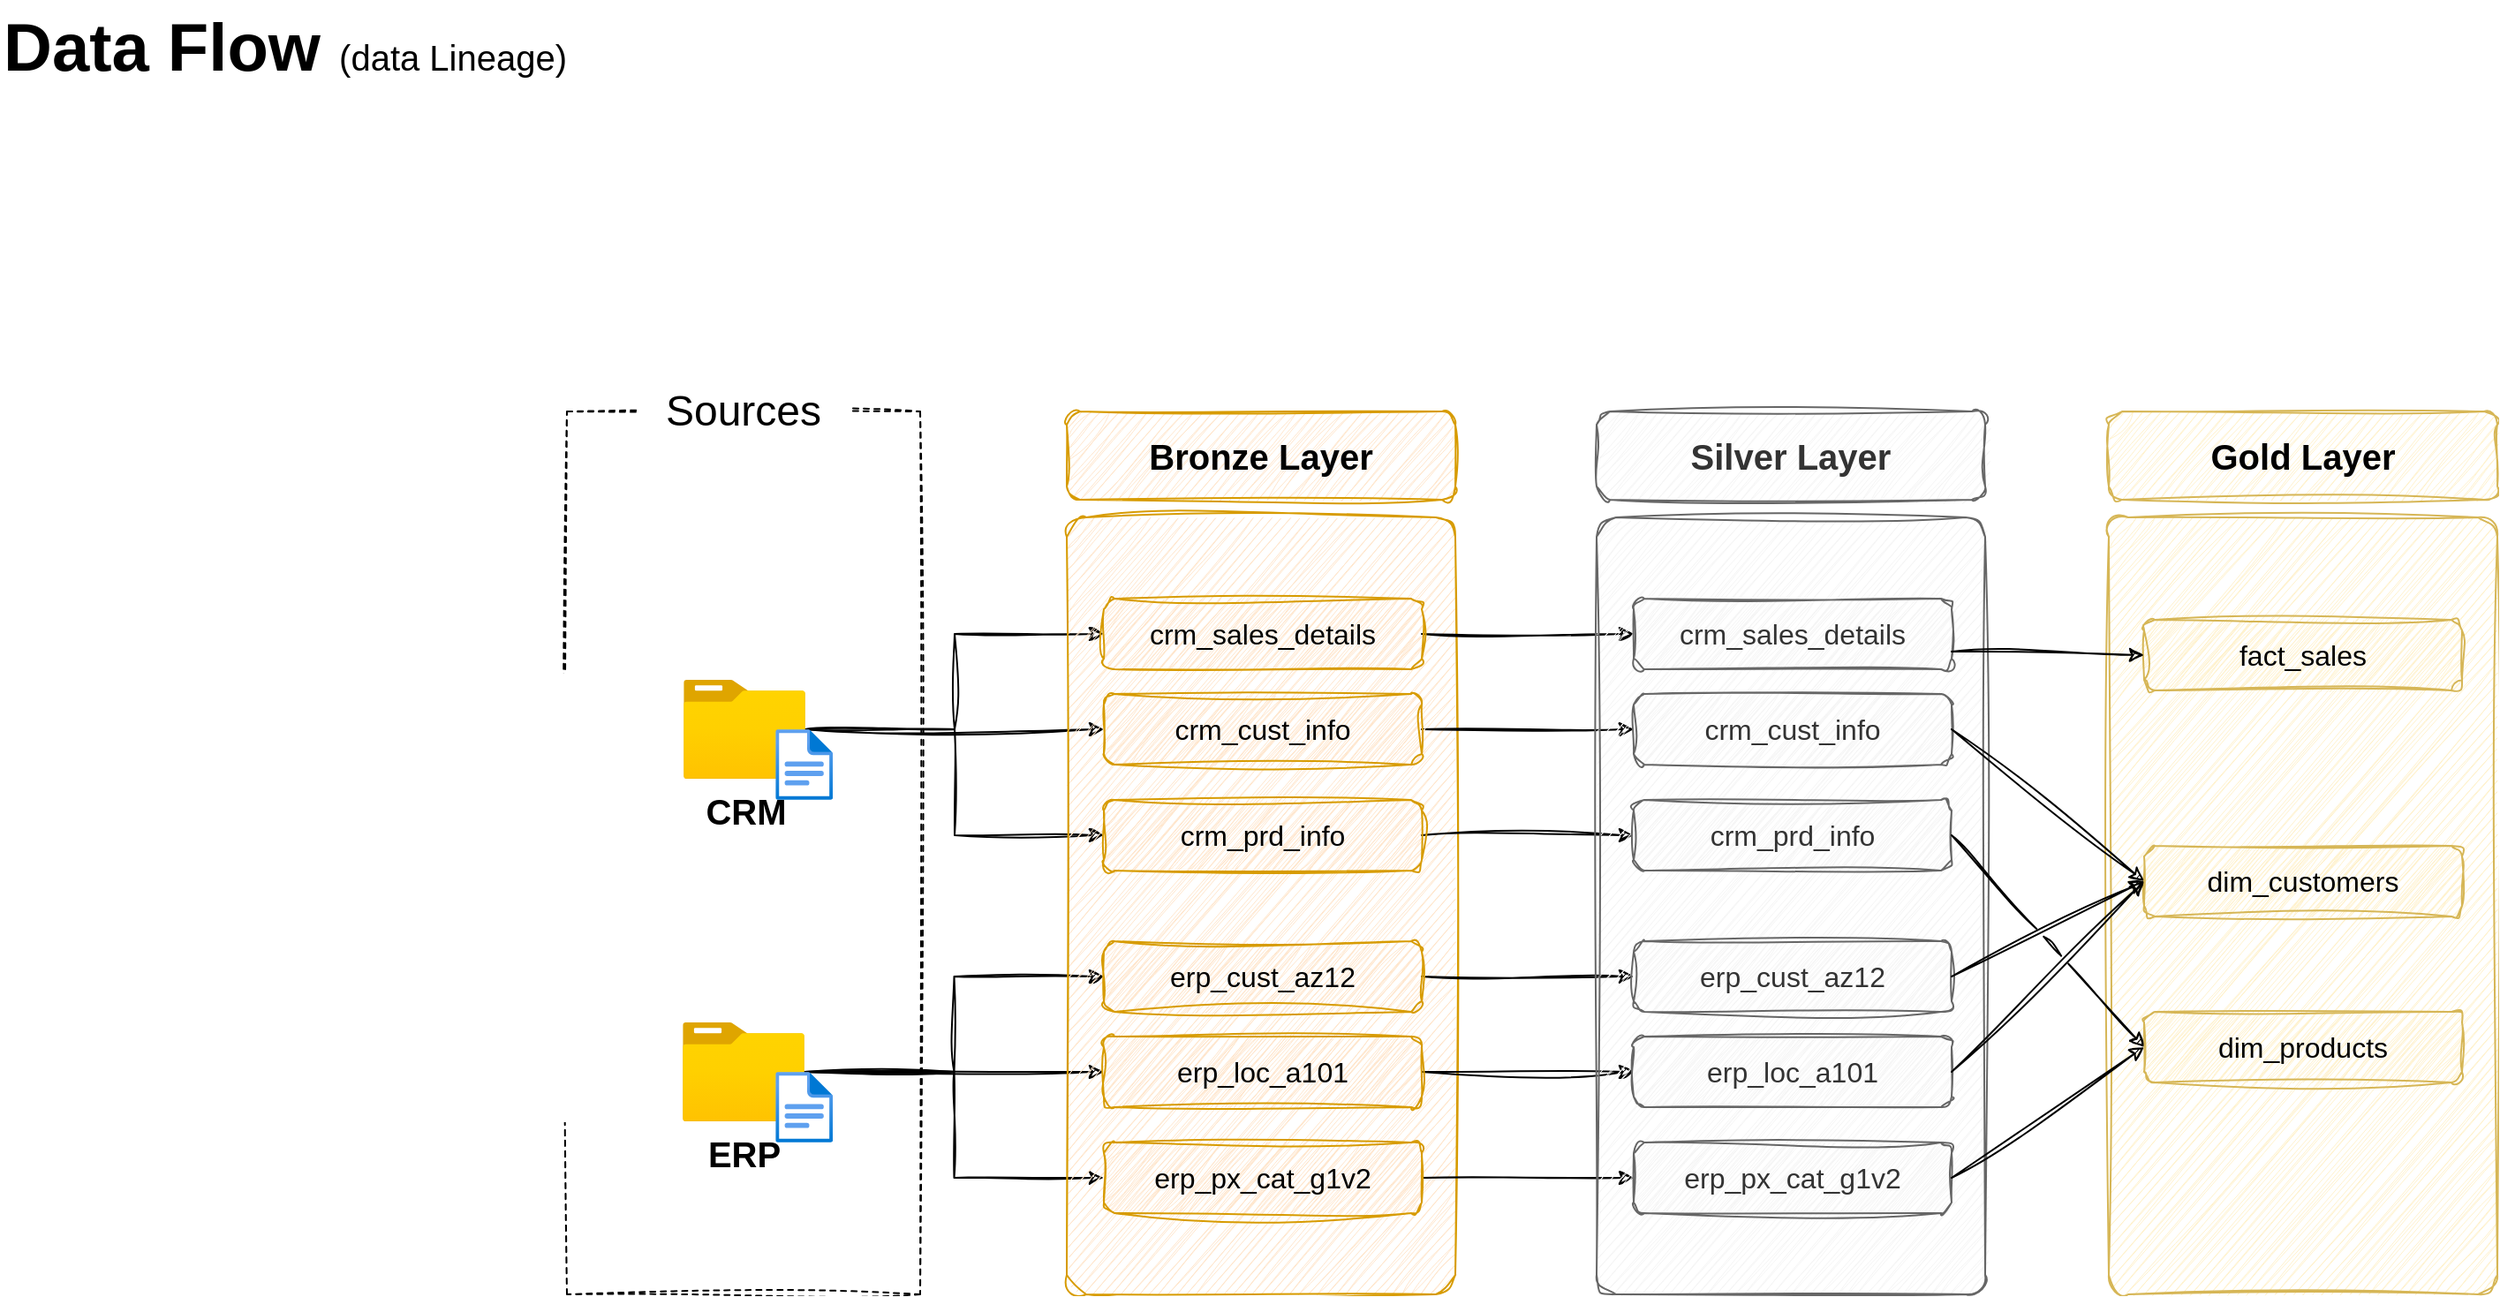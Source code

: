 <mxfile version="26.0.3">
  <diagram name="Data Flow" id="qsl-yLtg4liw6EHXuBID">
    <mxGraphModel dx="1434" dy="785" grid="1" gridSize="10" guides="1" tooltips="1" connect="1" arrows="1" fold="1" page="1" pageScale="1" pageWidth="1920" pageHeight="1200" math="0" shadow="0">
      <root>
        <mxCell id="PmAsDYt7ePFWswJWPdAt-0" />
        <mxCell id="PmAsDYt7ePFWswJWPdAt-1" parent="PmAsDYt7ePFWswJWPdAt-0" />
        <mxCell id="N5Wro9hiEPlnRRx0mENQ-124" value="&lt;font style=&quot;&quot;&gt;&lt;b&gt;Data Flow &lt;/b&gt;&lt;font style=&quot;font-size: 20px;&quot;&gt;(data Lineage)&lt;/font&gt;&lt;br style=&quot;font-size: 38px;&quot;&gt;&lt;/font&gt;" style="text;html=1;strokeColor=none;fillColor=none;align=left;verticalAlign=middle;whiteSpace=wrap;rounded=0;fontSize=38;fontFamily=Helvetica;sketch=1;curveFitting=1;jiggle=2;" parent="PmAsDYt7ePFWswJWPdAt-1" vertex="1">
          <mxGeometry x="69" y="47" width="396" height="54" as="geometry" />
        </mxCell>
        <mxCell id="n8bJTZ1ovyGtcUzWuUE2-2" value="" style="rounded=0;whiteSpace=wrap;html=1;fillColor=none;dashed=1;sketch=1;curveFitting=1;jiggle=2;" parent="PmAsDYt7ePFWswJWPdAt-1" vertex="1">
          <mxGeometry x="390" y="280" width="200" height="500" as="geometry" />
        </mxCell>
        <mxCell id="n8bJTZ1ovyGtcUzWuUE2-3" value="&lt;font style=&quot;font-size: 24px;&quot;&gt;Sources&lt;/font&gt;" style="rounded=1;whiteSpace=wrap;html=1;strokeColor=none;sketch=1;curveFitting=1;jiggle=2;" parent="PmAsDYt7ePFWswJWPdAt-1" vertex="1">
          <mxGeometry x="430" y="260" width="120" height="40" as="geometry" />
        </mxCell>
        <mxCell id="D8R9sGTT4eO_Y8YIvJOX-3" style="edgeStyle=orthogonalEdgeStyle;rounded=0;orthogonalLoop=1;jettySize=auto;html=1;entryX=0;entryY=0.5;entryDx=0;entryDy=0;sketch=1;curveFitting=1;jiggle=2;" parent="PmAsDYt7ePFWswJWPdAt-1" source="4ZKNdrfmacIxx5nxEuMF-0" target="hnOc7kBfibrwKYlpnwC0-0" edge="1">
          <mxGeometry relative="1" as="geometry" />
        </mxCell>
        <mxCell id="D8R9sGTT4eO_Y8YIvJOX-4" style="edgeStyle=orthogonalEdgeStyle;rounded=0;orthogonalLoop=1;jettySize=auto;html=1;entryX=0;entryY=0.5;entryDx=0;entryDy=0;sketch=1;curveFitting=1;jiggle=2;" parent="PmAsDYt7ePFWswJWPdAt-1" source="4ZKNdrfmacIxx5nxEuMF-0" target="5szykNnx05lKGsdo6Biz-0" edge="1">
          <mxGeometry relative="1" as="geometry" />
        </mxCell>
        <mxCell id="D8R9sGTT4eO_Y8YIvJOX-5" style="edgeStyle=orthogonalEdgeStyle;rounded=0;orthogonalLoop=1;jettySize=auto;html=1;entryX=0;entryY=0.5;entryDx=0;entryDy=0;sketch=1;curveFitting=1;jiggle=2;" parent="PmAsDYt7ePFWswJWPdAt-1" source="4ZKNdrfmacIxx5nxEuMF-0" target="hnOc7kBfibrwKYlpnwC0-1" edge="1">
          <mxGeometry relative="1" as="geometry" />
        </mxCell>
        <mxCell id="4ZKNdrfmacIxx5nxEuMF-0" value="&lt;font style=&quot;font-size: 20px;&quot;&gt;&lt;b&gt;CRM&lt;/b&gt;&lt;/font&gt;" style="image;aspect=fixed;html=1;points=[];align=center;fontSize=12;image=img/lib/azure2/general/Folder_Blank.svg;sketch=1;curveFitting=1;jiggle=2;" parent="PmAsDYt7ePFWswJWPdAt-1" vertex="1">
          <mxGeometry x="456" y="432" width="69" height="56.0" as="geometry" />
        </mxCell>
        <mxCell id="-fXMBUoAsH7tqhl6yJGk-2" style="edgeStyle=orthogonalEdgeStyle;rounded=0;orthogonalLoop=1;jettySize=auto;html=1;entryX=0;entryY=0.5;entryDx=0;entryDy=0;sketch=1;curveFitting=1;jiggle=2;" parent="PmAsDYt7ePFWswJWPdAt-1" source="4ZKNdrfmacIxx5nxEuMF-4" target="D8R9sGTT4eO_Y8YIvJOX-8" edge="1">
          <mxGeometry relative="1" as="geometry" />
        </mxCell>
        <mxCell id="-fXMBUoAsH7tqhl6yJGk-3" style="edgeStyle=orthogonalEdgeStyle;rounded=0;orthogonalLoop=1;jettySize=auto;html=1;entryX=0;entryY=0.5;entryDx=0;entryDy=0;sketch=1;curveFitting=1;jiggle=2;" parent="PmAsDYt7ePFWswJWPdAt-1" source="4ZKNdrfmacIxx5nxEuMF-4" target="D8R9sGTT4eO_Y8YIvJOX-6" edge="1">
          <mxGeometry relative="1" as="geometry" />
        </mxCell>
        <mxCell id="-fXMBUoAsH7tqhl6yJGk-4" style="edgeStyle=orthogonalEdgeStyle;rounded=0;orthogonalLoop=1;jettySize=auto;html=1;sketch=1;curveFitting=1;jiggle=2;" parent="PmAsDYt7ePFWswJWPdAt-1" source="4ZKNdrfmacIxx5nxEuMF-4" target="D8R9sGTT4eO_Y8YIvJOX-7" edge="1">
          <mxGeometry relative="1" as="geometry" />
        </mxCell>
        <mxCell id="4ZKNdrfmacIxx5nxEuMF-4" value="&lt;font style=&quot;font-size: 20px;&quot;&gt;&lt;b&gt;ERP&lt;/b&gt;&lt;/font&gt;" style="image;aspect=fixed;html=1;points=[];align=center;fontSize=12;image=img/lib/azure2/general/Folder_Blank.svg;sketch=1;curveFitting=1;jiggle=2;" parent="PmAsDYt7ePFWswJWPdAt-1" vertex="1">
          <mxGeometry x="455.5" y="626" width="69" height="56.0" as="geometry" />
        </mxCell>
        <mxCell id="4ZKNdrfmacIxx5nxEuMF-5" value="" style="rounded=1;whiteSpace=wrap;html=1;fillColor=#ffe6cc;strokeColor=#d79b00;fillStyle=hatch;arcSize=5;sketch=1;curveFitting=1;jiggle=2;" parent="PmAsDYt7ePFWswJWPdAt-1" vertex="1">
          <mxGeometry x="673" y="340" width="220" height="440" as="geometry" />
        </mxCell>
        <mxCell id="4ZKNdrfmacIxx5nxEuMF-6" value="Bronze Layer" style="rounded=1;whiteSpace=wrap;html=1;fillColor=#ffe6cc;strokeColor=#d79b00;fontSize=20;fontStyle=1;sketch=1;curveFitting=1;jiggle=2;" parent="PmAsDYt7ePFWswJWPdAt-1" vertex="1">
          <mxGeometry x="673" y="280" width="220" height="50" as="geometry" />
        </mxCell>
        <mxCell id="-fXMBUoAsH7tqhl6yJGk-13" style="edgeStyle=orthogonalEdgeStyle;rounded=0;orthogonalLoop=1;jettySize=auto;html=1;entryX=0;entryY=0.5;entryDx=0;entryDy=0;sketch=1;curveFitting=1;jiggle=2;" parent="PmAsDYt7ePFWswJWPdAt-1" source="5szykNnx05lKGsdo6Biz-0" target="-fXMBUoAsH7tqhl6yJGk-7" edge="1">
          <mxGeometry relative="1" as="geometry" />
        </mxCell>
        <mxCell id="5szykNnx05lKGsdo6Biz-0" value="crm_sales_details" style="rounded=1;whiteSpace=wrap;html=1;fillColor=#ffe6cc;strokeColor=#d79b00;fontSize=16;fontStyle=0;sketch=1;curveFitting=1;jiggle=2;" parent="PmAsDYt7ePFWswJWPdAt-1" vertex="1">
          <mxGeometry x="694" y="386" width="180" height="40" as="geometry" />
        </mxCell>
        <mxCell id="-fXMBUoAsH7tqhl6yJGk-14" style="edgeStyle=orthogonalEdgeStyle;rounded=0;orthogonalLoop=1;jettySize=auto;html=1;sketch=1;curveFitting=1;jiggle=2;" parent="PmAsDYt7ePFWswJWPdAt-1" source="hnOc7kBfibrwKYlpnwC0-0" target="-fXMBUoAsH7tqhl6yJGk-8" edge="1">
          <mxGeometry relative="1" as="geometry" />
        </mxCell>
        <mxCell id="hnOc7kBfibrwKYlpnwC0-0" value="crm_cust_info" style="rounded=1;whiteSpace=wrap;html=1;fillColor=#ffe6cc;strokeColor=#d79b00;fontSize=16;fontStyle=0;sketch=1;curveFitting=1;jiggle=2;" parent="PmAsDYt7ePFWswJWPdAt-1" vertex="1">
          <mxGeometry x="694" y="440" width="180" height="40" as="geometry" />
        </mxCell>
        <mxCell id="-fXMBUoAsH7tqhl6yJGk-15" style="edgeStyle=orthogonalEdgeStyle;rounded=0;orthogonalLoop=1;jettySize=auto;html=1;entryX=0;entryY=0.5;entryDx=0;entryDy=0;sketch=1;curveFitting=1;jiggle=2;" parent="PmAsDYt7ePFWswJWPdAt-1" source="hnOc7kBfibrwKYlpnwC0-1" target="-fXMBUoAsH7tqhl6yJGk-9" edge="1">
          <mxGeometry relative="1" as="geometry" />
        </mxCell>
        <mxCell id="hnOc7kBfibrwKYlpnwC0-1" value="crm_prd_info" style="rounded=1;whiteSpace=wrap;html=1;fillColor=#ffe6cc;strokeColor=#d79b00;fontSize=16;fontStyle=0;sketch=1;curveFitting=1;jiggle=2;" parent="PmAsDYt7ePFWswJWPdAt-1" vertex="1">
          <mxGeometry x="694" y="500" width="180" height="40" as="geometry" />
        </mxCell>
        <mxCell id="-fXMBUoAsH7tqhl6yJGk-16" style="edgeStyle=orthogonalEdgeStyle;rounded=0;orthogonalLoop=1;jettySize=auto;html=1;entryX=0;entryY=0.5;entryDx=0;entryDy=0;sketch=1;curveFitting=1;jiggle=2;" parent="PmAsDYt7ePFWswJWPdAt-1" source="D8R9sGTT4eO_Y8YIvJOX-6" target="-fXMBUoAsH7tqhl6yJGk-10" edge="1">
          <mxGeometry relative="1" as="geometry" />
        </mxCell>
        <mxCell id="D8R9sGTT4eO_Y8YIvJOX-6" value="erp_cust_az12" style="rounded=1;whiteSpace=wrap;html=1;fillColor=#ffe6cc;strokeColor=#d79b00;fontSize=16;fontStyle=0;sketch=1;curveFitting=1;jiggle=2;" parent="PmAsDYt7ePFWswJWPdAt-1" vertex="1">
          <mxGeometry x="694" y="580" width="180" height="40" as="geometry" />
        </mxCell>
        <mxCell id="-fXMBUoAsH7tqhl6yJGk-17" style="edgeStyle=orthogonalEdgeStyle;rounded=0;orthogonalLoop=1;jettySize=auto;html=1;entryX=0;entryY=0.5;entryDx=0;entryDy=0;sketch=1;curveFitting=1;jiggle=2;" parent="PmAsDYt7ePFWswJWPdAt-1" source="D8R9sGTT4eO_Y8YIvJOX-7" target="-fXMBUoAsH7tqhl6yJGk-11" edge="1">
          <mxGeometry relative="1" as="geometry" />
        </mxCell>
        <mxCell id="D8R9sGTT4eO_Y8YIvJOX-7" value="erp_loc_a101" style="rounded=1;whiteSpace=wrap;html=1;fillColor=#ffe6cc;strokeColor=#d79b00;fontSize=16;fontStyle=0;sketch=1;curveFitting=1;jiggle=2;" parent="PmAsDYt7ePFWswJWPdAt-1" vertex="1">
          <mxGeometry x="694" y="634" width="180" height="40" as="geometry" />
        </mxCell>
        <mxCell id="-fXMBUoAsH7tqhl6yJGk-18" style="edgeStyle=orthogonalEdgeStyle;rounded=0;orthogonalLoop=1;jettySize=auto;html=1;entryX=0;entryY=0.5;entryDx=0;entryDy=0;sketch=1;curveFitting=1;jiggle=2;" parent="PmAsDYt7ePFWswJWPdAt-1" source="D8R9sGTT4eO_Y8YIvJOX-8" target="-fXMBUoAsH7tqhl6yJGk-12" edge="1">
          <mxGeometry relative="1" as="geometry" />
        </mxCell>
        <mxCell id="D8R9sGTT4eO_Y8YIvJOX-8" value="erp_px_cat_g1v2" style="rounded=1;whiteSpace=wrap;html=1;fillColor=#ffe6cc;strokeColor=#d79b00;fontSize=16;fontStyle=0;sketch=1;curveFitting=1;jiggle=2;" parent="PmAsDYt7ePFWswJWPdAt-1" vertex="1">
          <mxGeometry x="694" y="694" width="180" height="40" as="geometry" />
        </mxCell>
        <mxCell id="-fXMBUoAsH7tqhl6yJGk-5" value="" style="rounded=1;whiteSpace=wrap;html=1;fillColor=#f5f5f5;strokeColor=#666666;fillStyle=hatch;arcSize=5;fontColor=#333333;sketch=1;curveFitting=1;jiggle=2;" parent="PmAsDYt7ePFWswJWPdAt-1" vertex="1">
          <mxGeometry x="973" y="340" width="220" height="440" as="geometry" />
        </mxCell>
        <mxCell id="-fXMBUoAsH7tqhl6yJGk-6" value="Silver Layer" style="rounded=1;whiteSpace=wrap;html=1;fillColor=#f5f5f5;strokeColor=#666666;fontSize=20;fontStyle=1;fontColor=#333333;sketch=1;curveFitting=1;jiggle=2;" parent="PmAsDYt7ePFWswJWPdAt-1" vertex="1">
          <mxGeometry x="973" y="280" width="220" height="50" as="geometry" />
        </mxCell>
        <mxCell id="-fXMBUoAsH7tqhl6yJGk-7" value="crm_sales_details" style="rounded=1;whiteSpace=wrap;html=1;fillColor=#f5f5f5;strokeColor=#666666;fontSize=16;fontStyle=0;fontColor=#333333;sketch=1;curveFitting=1;jiggle=2;" parent="PmAsDYt7ePFWswJWPdAt-1" vertex="1">
          <mxGeometry x="994" y="386" width="180" height="40" as="geometry" />
        </mxCell>
        <mxCell id="-fXMBUoAsH7tqhl6yJGk-8" value="crm_cust_info" style="rounded=1;whiteSpace=wrap;html=1;fillColor=#f5f5f5;strokeColor=#666666;fontSize=16;fontStyle=0;fontColor=#333333;sketch=1;curveFitting=1;jiggle=2;" parent="PmAsDYt7ePFWswJWPdAt-1" vertex="1">
          <mxGeometry x="994" y="440" width="180" height="40" as="geometry" />
        </mxCell>
        <mxCell id="-fXMBUoAsH7tqhl6yJGk-9" value="crm_prd_info" style="rounded=1;whiteSpace=wrap;html=1;fillColor=#f5f5f5;strokeColor=#666666;fontSize=16;fontStyle=0;fontColor=#333333;sketch=1;curveFitting=1;jiggle=2;" parent="PmAsDYt7ePFWswJWPdAt-1" vertex="1">
          <mxGeometry x="994" y="500" width="180" height="40" as="geometry" />
        </mxCell>
        <mxCell id="-fXMBUoAsH7tqhl6yJGk-10" value="erp_cust_az12" style="rounded=1;whiteSpace=wrap;html=1;fillColor=#f5f5f5;strokeColor=#666666;fontSize=16;fontStyle=0;fontColor=#333333;sketch=1;curveFitting=1;jiggle=2;" parent="PmAsDYt7ePFWswJWPdAt-1" vertex="1">
          <mxGeometry x="994" y="580" width="180" height="40" as="geometry" />
        </mxCell>
        <mxCell id="-fXMBUoAsH7tqhl6yJGk-11" value="erp_loc_a101" style="rounded=1;whiteSpace=wrap;html=1;fillColor=#f5f5f5;strokeColor=#666666;fontSize=16;fontStyle=0;fontColor=#333333;sketch=1;curveFitting=1;jiggle=2;" parent="PmAsDYt7ePFWswJWPdAt-1" vertex="1">
          <mxGeometry x="994" y="634" width="180" height="40" as="geometry" />
        </mxCell>
        <mxCell id="-fXMBUoAsH7tqhl6yJGk-12" value="erp_px_cat_g1v2" style="rounded=1;whiteSpace=wrap;html=1;fillColor=#f5f5f5;strokeColor=#666666;fontSize=16;fontStyle=0;fontColor=#333333;sketch=1;curveFitting=1;jiggle=2;" parent="PmAsDYt7ePFWswJWPdAt-1" vertex="1">
          <mxGeometry x="994" y="694" width="180" height="40" as="geometry" />
        </mxCell>
        <mxCell id="-fXMBUoAsH7tqhl6yJGk-19" value="" style="rounded=1;whiteSpace=wrap;html=1;fillColor=#fff2cc;strokeColor=#d6b656;fillStyle=hatch;arcSize=5;sketch=1;curveFitting=1;jiggle=2;" parent="PmAsDYt7ePFWswJWPdAt-1" vertex="1">
          <mxGeometry x="1263" y="340" width="220" height="440" as="geometry" />
        </mxCell>
        <mxCell id="-fXMBUoAsH7tqhl6yJGk-20" value="Gold Layer" style="rounded=1;whiteSpace=wrap;html=1;fillColor=#fff2cc;strokeColor=#d6b656;fontSize=20;fontStyle=1;sketch=1;curveFitting=1;jiggle=2;" parent="PmAsDYt7ePFWswJWPdAt-1" vertex="1">
          <mxGeometry x="1263" y="280" width="220" height="50" as="geometry" />
        </mxCell>
        <mxCell id="-fXMBUoAsH7tqhl6yJGk-21" value="fact_sales" style="rounded=1;whiteSpace=wrap;html=1;fillColor=#fff2cc;strokeColor=#d6b656;fontSize=16;fontStyle=0;sketch=1;curveFitting=1;jiggle=2;" parent="PmAsDYt7ePFWswJWPdAt-1" vertex="1">
          <mxGeometry x="1283" y="398" width="180" height="40" as="geometry" />
        </mxCell>
        <mxCell id="-fXMBUoAsH7tqhl6yJGk-22" value="dim_customers" style="rounded=1;whiteSpace=wrap;html=1;fillColor=#fff2cc;strokeColor=#d6b656;fontSize=16;fontStyle=0;sketch=1;curveFitting=1;jiggle=2;" parent="PmAsDYt7ePFWswJWPdAt-1" vertex="1">
          <mxGeometry x="1283" y="526" width="180" height="40" as="geometry" />
        </mxCell>
        <mxCell id="-fXMBUoAsH7tqhl6yJGk-23" value="dim_products" style="rounded=1;whiteSpace=wrap;html=1;fillColor=#fff2cc;strokeColor=#d6b656;fontSize=16;fontStyle=0;sketch=1;curveFitting=1;jiggle=2;" parent="PmAsDYt7ePFWswJWPdAt-1" vertex="1">
          <mxGeometry x="1283" y="620" width="180" height="40" as="geometry" />
        </mxCell>
        <mxCell id="rLLwbepbl8jkTRF7aM6J-0" value="" style="endArrow=classic;html=1;rounded=0;exitX=1;exitY=0.75;exitDx=0;exitDy=0;entryX=0;entryY=0.5;entryDx=0;entryDy=0;sketch=1;curveFitting=1;jiggle=2;" parent="PmAsDYt7ePFWswJWPdAt-1" source="-fXMBUoAsH7tqhl6yJGk-7" target="-fXMBUoAsH7tqhl6yJGk-21" edge="1">
          <mxGeometry width="50" height="50" relative="1" as="geometry">
            <mxPoint x="1203" y="510" as="sourcePoint" />
            <mxPoint x="1253" y="460" as="targetPoint" />
          </mxGeometry>
        </mxCell>
        <mxCell id="rLLwbepbl8jkTRF7aM6J-2" value="" style="endArrow=classic;html=1;rounded=0;exitX=1;exitY=0.5;exitDx=0;exitDy=0;entryX=0;entryY=0.5;entryDx=0;entryDy=0;jumpStyle=gap;sketch=1;curveFitting=1;jiggle=2;" parent="PmAsDYt7ePFWswJWPdAt-1" source="-fXMBUoAsH7tqhl6yJGk-8" target="-fXMBUoAsH7tqhl6yJGk-22" edge="1">
          <mxGeometry width="50" height="50" relative="1" as="geometry">
            <mxPoint x="1184" y="426" as="sourcePoint" />
            <mxPoint x="1303" y="430" as="targetPoint" />
          </mxGeometry>
        </mxCell>
        <mxCell id="rLLwbepbl8jkTRF7aM6J-3" value="" style="endArrow=classic;html=1;rounded=0;exitX=1;exitY=0.5;exitDx=0;exitDy=0;entryX=0;entryY=0.5;entryDx=0;entryDy=0;jumpStyle=gap;sketch=1;curveFitting=1;jiggle=2;" parent="PmAsDYt7ePFWswJWPdAt-1" source="-fXMBUoAsH7tqhl6yJGk-10" target="-fXMBUoAsH7tqhl6yJGk-22" edge="1">
          <mxGeometry width="50" height="50" relative="1" as="geometry">
            <mxPoint x="1184" y="470" as="sourcePoint" />
            <mxPoint x="1293" y="556" as="targetPoint" />
          </mxGeometry>
        </mxCell>
        <mxCell id="rLLwbepbl8jkTRF7aM6J-4" value="" style="endArrow=classic;html=1;rounded=0;exitX=1;exitY=0.5;exitDx=0;exitDy=0;entryX=0;entryY=0.5;entryDx=0;entryDy=0;jumpStyle=gap;sketch=1;curveFitting=1;jiggle=2;" parent="PmAsDYt7ePFWswJWPdAt-1" source="-fXMBUoAsH7tqhl6yJGk-11" target="-fXMBUoAsH7tqhl6yJGk-22" edge="1">
          <mxGeometry width="50" height="50" relative="1" as="geometry">
            <mxPoint x="1184" y="610" as="sourcePoint" />
            <mxPoint x="1293" y="556" as="targetPoint" />
          </mxGeometry>
        </mxCell>
        <mxCell id="_nexJ7K3K1sAFrfDnuwc-0" value="" style="endArrow=classic;html=1;rounded=0;exitX=1;exitY=0.5;exitDx=0;exitDy=0;entryX=0;entryY=0.5;entryDx=0;entryDy=0;jumpStyle=gap;sketch=1;curveFitting=1;jiggle=2;" parent="PmAsDYt7ePFWswJWPdAt-1" source="-fXMBUoAsH7tqhl6yJGk-9" target="-fXMBUoAsH7tqhl6yJGk-23" edge="1">
          <mxGeometry width="50" height="50" relative="1" as="geometry">
            <mxPoint x="1184" y="470" as="sourcePoint" />
            <mxPoint x="1293" y="556" as="targetPoint" />
          </mxGeometry>
        </mxCell>
        <mxCell id="_nexJ7K3K1sAFrfDnuwc-1" value="" style="endArrow=classic;html=1;rounded=0;exitX=1;exitY=0.5;exitDx=0;exitDy=0;entryX=0;entryY=0.5;entryDx=0;entryDy=0;jumpStyle=gap;sketch=1;curveFitting=1;jiggle=2;" parent="PmAsDYt7ePFWswJWPdAt-1" source="-fXMBUoAsH7tqhl6yJGk-12" target="-fXMBUoAsH7tqhl6yJGk-23" edge="1">
          <mxGeometry width="50" height="50" relative="1" as="geometry">
            <mxPoint x="1184" y="530" as="sourcePoint" />
            <mxPoint x="1293" y="650" as="targetPoint" />
          </mxGeometry>
        </mxCell>
        <mxCell id="hYor6iIa-aKugMJ0ksJW-2" value="" style="image;aspect=fixed;html=1;points=[];align=center;fontSize=12;image=img/lib/azure2/general/File.svg;sketch=1;curveFitting=1;jiggle=2;" parent="PmAsDYt7ePFWswJWPdAt-1" vertex="1">
          <mxGeometry x="508.12" y="460" width="32.46" height="40" as="geometry" />
        </mxCell>
        <mxCell id="hYor6iIa-aKugMJ0ksJW-4" value="" style="image;aspect=fixed;html=1;points=[];align=center;fontSize=12;image=img/lib/azure2/general/File.svg;sketch=1;curveFitting=1;jiggle=2;" parent="PmAsDYt7ePFWswJWPdAt-1" vertex="1">
          <mxGeometry x="508.12" y="654" width="32.46" height="40" as="geometry" />
        </mxCell>
      </root>
    </mxGraphModel>
  </diagram>
</mxfile>
